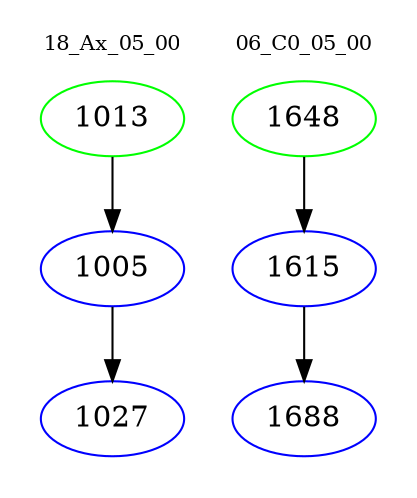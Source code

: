 digraph{
subgraph cluster_0 {
color = white
label = "18_Ax_05_00";
fontsize=10;
T0_1013 [label="1013", color="green"]
T0_1013 -> T0_1005 [color="black"]
T0_1005 [label="1005", color="blue"]
T0_1005 -> T0_1027 [color="black"]
T0_1027 [label="1027", color="blue"]
}
subgraph cluster_1 {
color = white
label = "06_C0_05_00";
fontsize=10;
T1_1648 [label="1648", color="green"]
T1_1648 -> T1_1615 [color="black"]
T1_1615 [label="1615", color="blue"]
T1_1615 -> T1_1688 [color="black"]
T1_1688 [label="1688", color="blue"]
}
}
